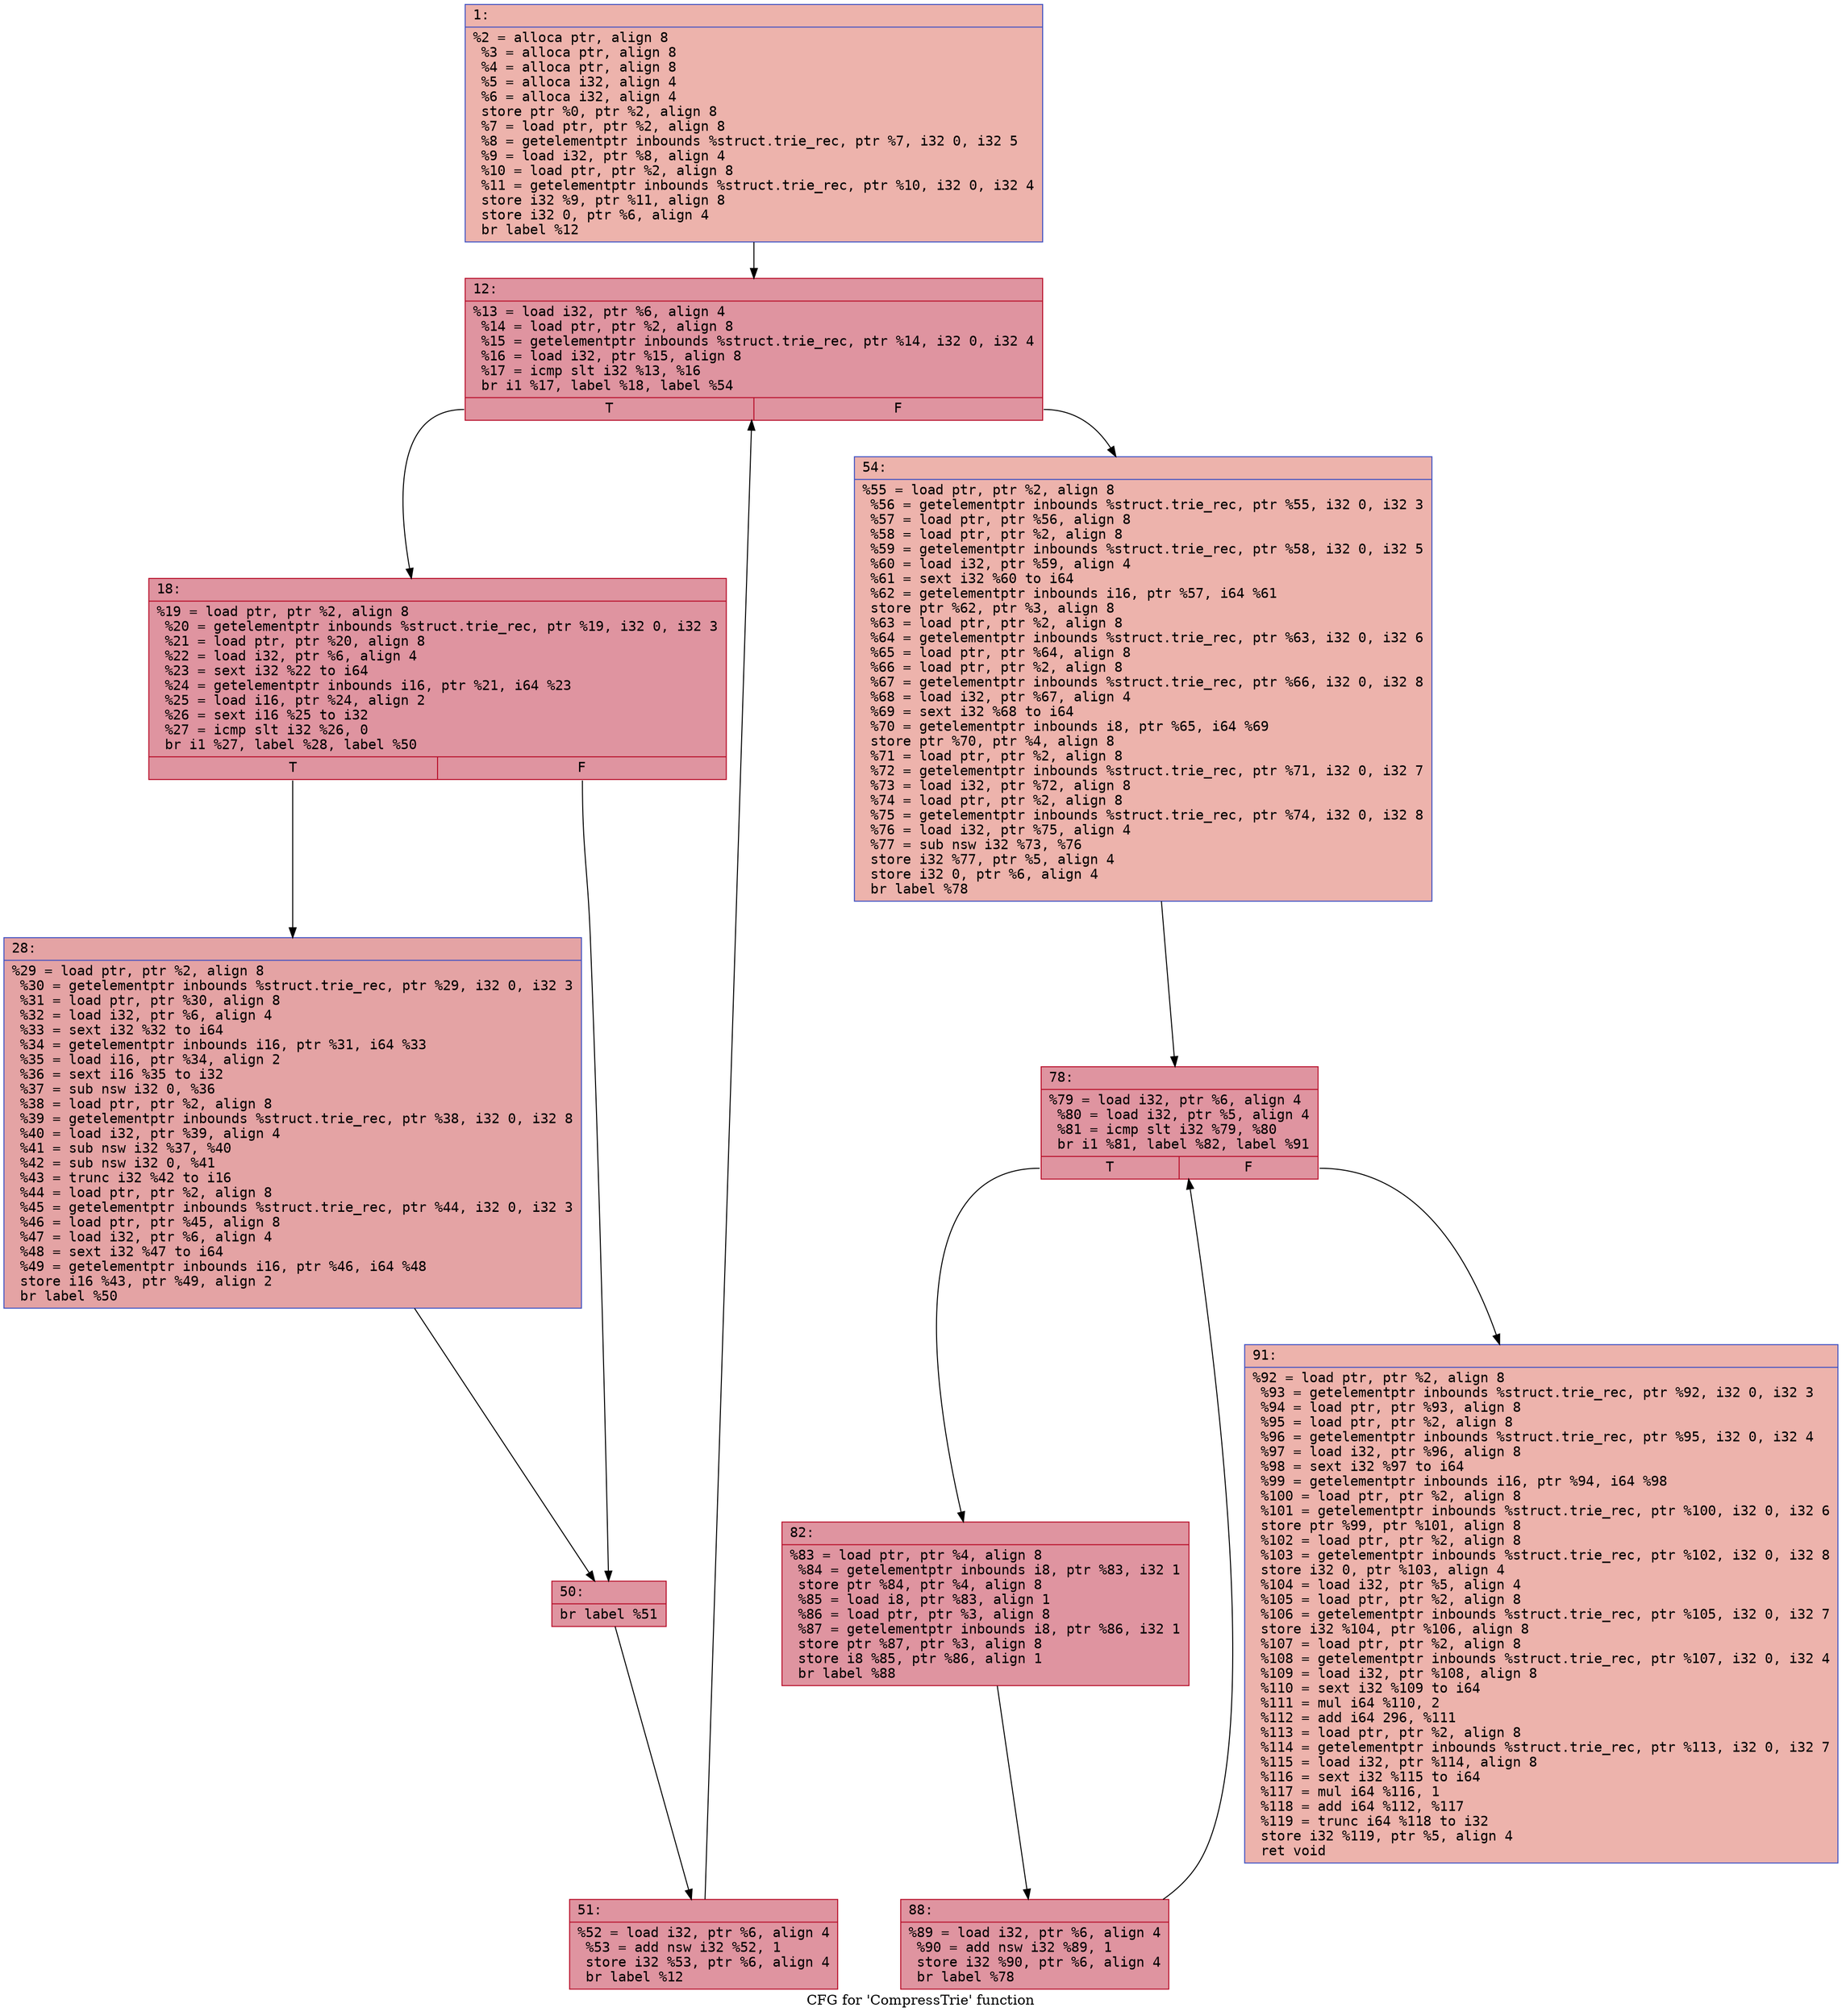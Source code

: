 digraph "CFG for 'CompressTrie' function" {
	label="CFG for 'CompressTrie' function";

	Node0x60000030f4d0 [shape=record,color="#3d50c3ff", style=filled, fillcolor="#d6524470" fontname="Courier",label="{1:\l|  %2 = alloca ptr, align 8\l  %3 = alloca ptr, align 8\l  %4 = alloca ptr, align 8\l  %5 = alloca i32, align 4\l  %6 = alloca i32, align 4\l  store ptr %0, ptr %2, align 8\l  %7 = load ptr, ptr %2, align 8\l  %8 = getelementptr inbounds %struct.trie_rec, ptr %7, i32 0, i32 5\l  %9 = load i32, ptr %8, align 4\l  %10 = load ptr, ptr %2, align 8\l  %11 = getelementptr inbounds %struct.trie_rec, ptr %10, i32 0, i32 4\l  store i32 %9, ptr %11, align 8\l  store i32 0, ptr %6, align 4\l  br label %12\l}"];
	Node0x60000030f4d0 -> Node0x60000030f520[tooltip="1 -> 12\nProbability 100.00%" ];
	Node0x60000030f520 [shape=record,color="#b70d28ff", style=filled, fillcolor="#b70d2870" fontname="Courier",label="{12:\l|  %13 = load i32, ptr %6, align 4\l  %14 = load ptr, ptr %2, align 8\l  %15 = getelementptr inbounds %struct.trie_rec, ptr %14, i32 0, i32 4\l  %16 = load i32, ptr %15, align 8\l  %17 = icmp slt i32 %13, %16\l  br i1 %17, label %18, label %54\l|{<s0>T|<s1>F}}"];
	Node0x60000030f520:s0 -> Node0x60000030f570[tooltip="12 -> 18\nProbability 96.88%" ];
	Node0x60000030f520:s1 -> Node0x60000030f6b0[tooltip="12 -> 54\nProbability 3.12%" ];
	Node0x60000030f570 [shape=record,color="#b70d28ff", style=filled, fillcolor="#b70d2870" fontname="Courier",label="{18:\l|  %19 = load ptr, ptr %2, align 8\l  %20 = getelementptr inbounds %struct.trie_rec, ptr %19, i32 0, i32 3\l  %21 = load ptr, ptr %20, align 8\l  %22 = load i32, ptr %6, align 4\l  %23 = sext i32 %22 to i64\l  %24 = getelementptr inbounds i16, ptr %21, i64 %23\l  %25 = load i16, ptr %24, align 2\l  %26 = sext i16 %25 to i32\l  %27 = icmp slt i32 %26, 0\l  br i1 %27, label %28, label %50\l|{<s0>T|<s1>F}}"];
	Node0x60000030f570:s0 -> Node0x60000030f5c0[tooltip="18 -> 28\nProbability 37.50%" ];
	Node0x60000030f570:s1 -> Node0x60000030f610[tooltip="18 -> 50\nProbability 62.50%" ];
	Node0x60000030f5c0 [shape=record,color="#3d50c3ff", style=filled, fillcolor="#c32e3170" fontname="Courier",label="{28:\l|  %29 = load ptr, ptr %2, align 8\l  %30 = getelementptr inbounds %struct.trie_rec, ptr %29, i32 0, i32 3\l  %31 = load ptr, ptr %30, align 8\l  %32 = load i32, ptr %6, align 4\l  %33 = sext i32 %32 to i64\l  %34 = getelementptr inbounds i16, ptr %31, i64 %33\l  %35 = load i16, ptr %34, align 2\l  %36 = sext i16 %35 to i32\l  %37 = sub nsw i32 0, %36\l  %38 = load ptr, ptr %2, align 8\l  %39 = getelementptr inbounds %struct.trie_rec, ptr %38, i32 0, i32 8\l  %40 = load i32, ptr %39, align 4\l  %41 = sub nsw i32 %37, %40\l  %42 = sub nsw i32 0, %41\l  %43 = trunc i32 %42 to i16\l  %44 = load ptr, ptr %2, align 8\l  %45 = getelementptr inbounds %struct.trie_rec, ptr %44, i32 0, i32 3\l  %46 = load ptr, ptr %45, align 8\l  %47 = load i32, ptr %6, align 4\l  %48 = sext i32 %47 to i64\l  %49 = getelementptr inbounds i16, ptr %46, i64 %48\l  store i16 %43, ptr %49, align 2\l  br label %50\l}"];
	Node0x60000030f5c0 -> Node0x60000030f610[tooltip="28 -> 50\nProbability 100.00%" ];
	Node0x60000030f610 [shape=record,color="#b70d28ff", style=filled, fillcolor="#b70d2870" fontname="Courier",label="{50:\l|  br label %51\l}"];
	Node0x60000030f610 -> Node0x60000030f660[tooltip="50 -> 51\nProbability 100.00%" ];
	Node0x60000030f660 [shape=record,color="#b70d28ff", style=filled, fillcolor="#b70d2870" fontname="Courier",label="{51:\l|  %52 = load i32, ptr %6, align 4\l  %53 = add nsw i32 %52, 1\l  store i32 %53, ptr %6, align 4\l  br label %12\l}"];
	Node0x60000030f660 -> Node0x60000030f520[tooltip="51 -> 12\nProbability 100.00%" ];
	Node0x60000030f6b0 [shape=record,color="#3d50c3ff", style=filled, fillcolor="#d6524470" fontname="Courier",label="{54:\l|  %55 = load ptr, ptr %2, align 8\l  %56 = getelementptr inbounds %struct.trie_rec, ptr %55, i32 0, i32 3\l  %57 = load ptr, ptr %56, align 8\l  %58 = load ptr, ptr %2, align 8\l  %59 = getelementptr inbounds %struct.trie_rec, ptr %58, i32 0, i32 5\l  %60 = load i32, ptr %59, align 4\l  %61 = sext i32 %60 to i64\l  %62 = getelementptr inbounds i16, ptr %57, i64 %61\l  store ptr %62, ptr %3, align 8\l  %63 = load ptr, ptr %2, align 8\l  %64 = getelementptr inbounds %struct.trie_rec, ptr %63, i32 0, i32 6\l  %65 = load ptr, ptr %64, align 8\l  %66 = load ptr, ptr %2, align 8\l  %67 = getelementptr inbounds %struct.trie_rec, ptr %66, i32 0, i32 8\l  %68 = load i32, ptr %67, align 4\l  %69 = sext i32 %68 to i64\l  %70 = getelementptr inbounds i8, ptr %65, i64 %69\l  store ptr %70, ptr %4, align 8\l  %71 = load ptr, ptr %2, align 8\l  %72 = getelementptr inbounds %struct.trie_rec, ptr %71, i32 0, i32 7\l  %73 = load i32, ptr %72, align 8\l  %74 = load ptr, ptr %2, align 8\l  %75 = getelementptr inbounds %struct.trie_rec, ptr %74, i32 0, i32 8\l  %76 = load i32, ptr %75, align 4\l  %77 = sub nsw i32 %73, %76\l  store i32 %77, ptr %5, align 4\l  store i32 0, ptr %6, align 4\l  br label %78\l}"];
	Node0x60000030f6b0 -> Node0x60000030f700[tooltip="54 -> 78\nProbability 100.00%" ];
	Node0x60000030f700 [shape=record,color="#b70d28ff", style=filled, fillcolor="#b70d2870" fontname="Courier",label="{78:\l|  %79 = load i32, ptr %6, align 4\l  %80 = load i32, ptr %5, align 4\l  %81 = icmp slt i32 %79, %80\l  br i1 %81, label %82, label %91\l|{<s0>T|<s1>F}}"];
	Node0x60000030f700:s0 -> Node0x60000030f750[tooltip="78 -> 82\nProbability 96.88%" ];
	Node0x60000030f700:s1 -> Node0x60000030f7f0[tooltip="78 -> 91\nProbability 3.12%" ];
	Node0x60000030f750 [shape=record,color="#b70d28ff", style=filled, fillcolor="#b70d2870" fontname="Courier",label="{82:\l|  %83 = load ptr, ptr %4, align 8\l  %84 = getelementptr inbounds i8, ptr %83, i32 1\l  store ptr %84, ptr %4, align 8\l  %85 = load i8, ptr %83, align 1\l  %86 = load ptr, ptr %3, align 8\l  %87 = getelementptr inbounds i8, ptr %86, i32 1\l  store ptr %87, ptr %3, align 8\l  store i8 %85, ptr %86, align 1\l  br label %88\l}"];
	Node0x60000030f750 -> Node0x60000030f7a0[tooltip="82 -> 88\nProbability 100.00%" ];
	Node0x60000030f7a0 [shape=record,color="#b70d28ff", style=filled, fillcolor="#b70d2870" fontname="Courier",label="{88:\l|  %89 = load i32, ptr %6, align 4\l  %90 = add nsw i32 %89, 1\l  store i32 %90, ptr %6, align 4\l  br label %78\l}"];
	Node0x60000030f7a0 -> Node0x60000030f700[tooltip="88 -> 78\nProbability 100.00%" ];
	Node0x60000030f7f0 [shape=record,color="#3d50c3ff", style=filled, fillcolor="#d6524470" fontname="Courier",label="{91:\l|  %92 = load ptr, ptr %2, align 8\l  %93 = getelementptr inbounds %struct.trie_rec, ptr %92, i32 0, i32 3\l  %94 = load ptr, ptr %93, align 8\l  %95 = load ptr, ptr %2, align 8\l  %96 = getelementptr inbounds %struct.trie_rec, ptr %95, i32 0, i32 4\l  %97 = load i32, ptr %96, align 8\l  %98 = sext i32 %97 to i64\l  %99 = getelementptr inbounds i16, ptr %94, i64 %98\l  %100 = load ptr, ptr %2, align 8\l  %101 = getelementptr inbounds %struct.trie_rec, ptr %100, i32 0, i32 6\l  store ptr %99, ptr %101, align 8\l  %102 = load ptr, ptr %2, align 8\l  %103 = getelementptr inbounds %struct.trie_rec, ptr %102, i32 0, i32 8\l  store i32 0, ptr %103, align 4\l  %104 = load i32, ptr %5, align 4\l  %105 = load ptr, ptr %2, align 8\l  %106 = getelementptr inbounds %struct.trie_rec, ptr %105, i32 0, i32 7\l  store i32 %104, ptr %106, align 8\l  %107 = load ptr, ptr %2, align 8\l  %108 = getelementptr inbounds %struct.trie_rec, ptr %107, i32 0, i32 4\l  %109 = load i32, ptr %108, align 8\l  %110 = sext i32 %109 to i64\l  %111 = mul i64 %110, 2\l  %112 = add i64 296, %111\l  %113 = load ptr, ptr %2, align 8\l  %114 = getelementptr inbounds %struct.trie_rec, ptr %113, i32 0, i32 7\l  %115 = load i32, ptr %114, align 8\l  %116 = sext i32 %115 to i64\l  %117 = mul i64 %116, 1\l  %118 = add i64 %112, %117\l  %119 = trunc i64 %118 to i32\l  store i32 %119, ptr %5, align 4\l  ret void\l}"];
}
